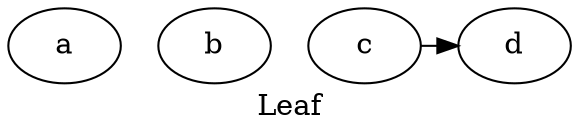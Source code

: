 digraph cluster_2 {
    label = "Leaf";
    subgraph {
        rank=same;
        Leaf_a[label="a"];
        Leaf_b[label="b"];
        Leaf_c[label="c"];
        Leaf_d[label="d"];
    }

    Leaf_a;
    Leaf_b;
    Leaf_c -> Leaf_d;
}
